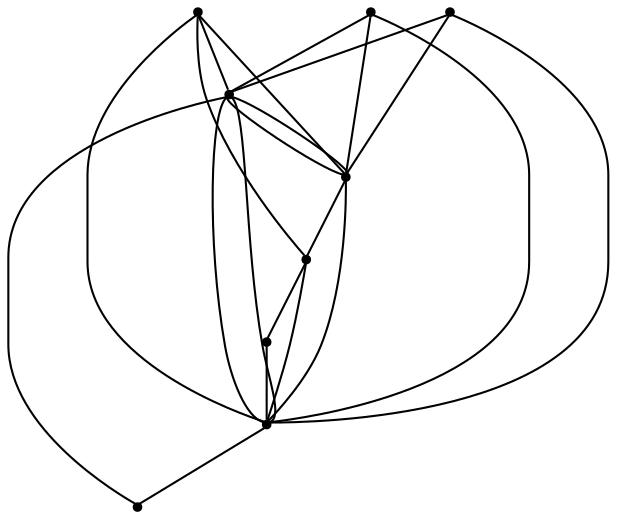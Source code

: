 graph {
  node [shape=point,comment="{\"directed\":false,\"doi\":\"10.4230/LIPIcs.GD.2024.25\",\"figure\":\"9 (2)\"}"]

  v0 [pos="814.3868110813471,695.5058238513086"]
  v1 [pos="580.9891942245065,562.1677416234577"]
  v2 [pos="814.386811081347,562.1677416234577"]
  v3 [pos="714.359260999844,628.8367827373831"]
  v4 [pos="647.6742276121752,628.8367827373833"]
  v5 [pos="847.7293277751814,462.1641799525695"]
  v6 [pos="580.9891942245065,695.5058238513086"]
  v7 [pos="514.3041687863132,728.8403444082714"]
  v8 [pos="480.96165209247886,462.1641799525695"]

  v0 -- v1 [id="-1",pos="814.3868110813471,695.5058238513086 658.7898201497344,695.5058238513086 580.9891942245065,651.0584400569112 580.9891942245065,562.1677416234577"]
  v8 -- v1 [id="-2",pos="480.96165209247886,462.1641799525695 580.9891942245065,562.1677416234577 580.9891942245065,562.1677416234577 580.9891942245065,562.1677416234577"]
  v7 -- v6 [id="-3",pos="514.3041687863132,728.8403444082714 580.9891942245065,695.5058238513086 580.9891942245065,695.5058238513086 580.9891942245065,695.5058238513086"]
  v6 -- v4 [id="-4",pos="580.9891942245065,695.5058238513086 647.6742276121752,628.8367827373833 647.6742276121752,628.8367827373833 647.6742276121752,628.8367827373833"]
  v4 -- v2 [id="-6",pos="647.6742276121752,628.8367827373833 814.386811081347,562.1677416234577 814.386811081347,562.1677416234577 814.386811081347,562.1677416234577"]
  v4 -- v3 [id="-7",pos="647.6742276121752,628.8367827373833 714.359260999844,628.8367827373831 714.359260999844,628.8367827373831 714.359260999844,628.8367827373831"]
  v2 -- v5 [id="-8",pos="814.386811081347,562.1677416234577 847.7293277751814,462.1641799525695 847.7293277751814,462.1641799525695 847.7293277751814,462.1641799525695"]
  v8 -- v2 [id="-9",pos="480.96165209247886,462.1641799525695 681.0167443060095,484.38583727209755 792.1598869250719,517.7203578290603 814.386811081347,562.1677416234577"]
  v8 -- v6 [id="-10",pos="480.96165209247886,462.1641799525695 458.73468818882634,595.5022621804204 492.07720488266074,673.2841983220568 580.9891942245065,695.5058238513086"]
  v7 -- v1 [id="-11",pos="514.3041687863132,728.8403444082714 492.07720488266074,595.5022621804204 514.3041608368377,539.9460843039298 580.9891942245065,562.1677416234577"]
  v7 -- v2 [id="-12",pos="514.3041687863132,728.8403444082714 914.4143611628501,928.8474677500478 914.4143611628501,595.5022621804204 814.386811081347,562.1677416234577"]
  v6 -- v1 [id="-13",pos="580.9891942245065,695.5058238513086 558.7622700682313,651.0584400569112 558.7622700682313,606.6151254178552 580.9891942245065,562.1677416234577"]
  v6 -- v0 [id="-14",pos="580.9891942245065,695.5058238513086 669.9011517684504,717.7274493805605 747.7017776936783,717.7274493805605 814.3868110813471,695.5058238513086"]
  v6 -- v2 [id="-15",pos="580.9891942245065,695.5058238513086 790.4969202559375,837.5108890536362 916.7733203069167,681.1136346822739 814.386811081347,562.1677416234577"]
  v1 -- v2 [id="-16",pos="580.9891942245065,562.1677416234577 696.1583963840056,521.4954531165162 773.9590223092335,521.4954531165162 814.386811081347,562.1677416234577"]
  v1 -- v6 [id="-17",pos="580.9891942245065,562.1677416234577 537.2104789632976,603.1483958086168 537.2104789632976,647.5957796030142 580.9891942245065,695.5058238513086"]
  v1 -- v5 [id="-18",pos="580.9891942245065,562.1677416234577 687.3643050621747,500.76971902937987 776.2763262019222,467.43519847241714 847.7293277751814,462.1641799525695"]
  v1 -- v2 [id="-19",pos="580.9891942245065,562.1677416234577 669.9011517684504,539.9460843039298 747.7017776936783,539.9460843039298 814.386811081347,562.1677416234577"]
  v4 -- v0 [id="-20",pos="647.6742276121752,628.8367827373833 681.0167443060095,495.4987005095322 747.7017776936783,595.5022621804204 814.3868110813471,695.5058238513086"]
  v3 -- v2 [id="-21",pos="714.359260999844,628.8367827373831 758.8173702312375,628.8367827373833 792.1598869250719,606.6151254178552 814.386811081347,562.1677416234577"]
  v0 -- v2 [id="-22",pos="814.3868110813471,695.5058238513086 836.6137352376222,651.0584400569112 836.6137352376222,606.6151254178552 814.386811081347,562.1677416234577"]
}